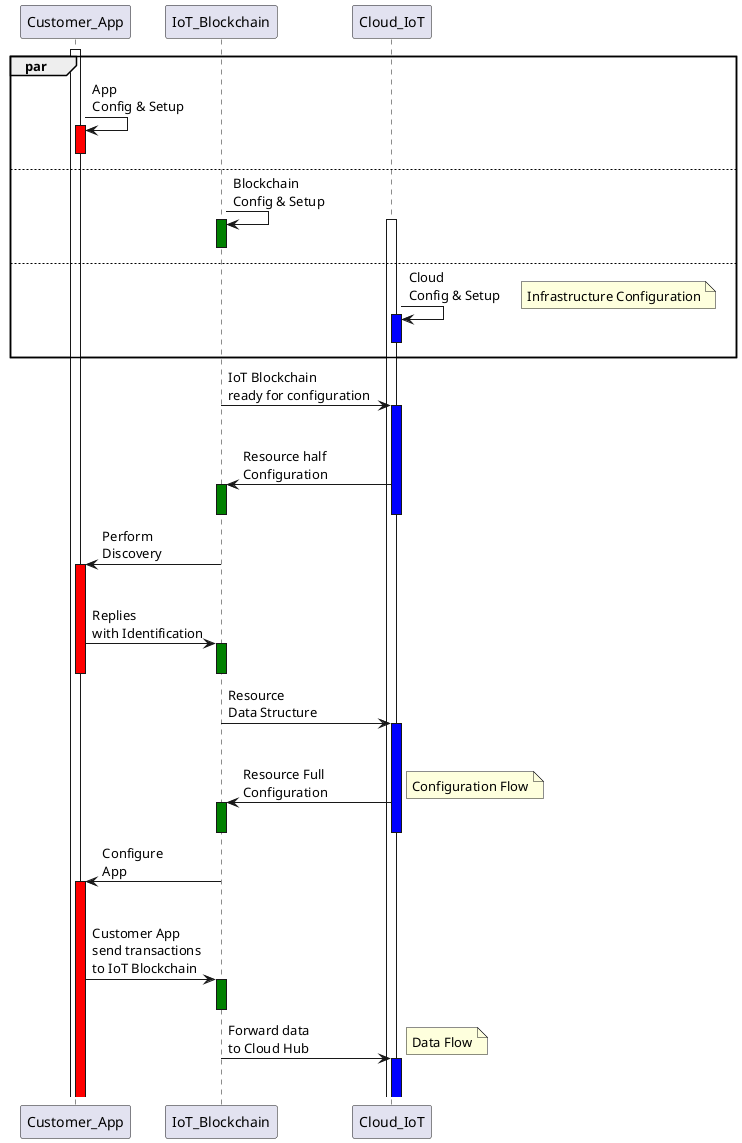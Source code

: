 @startuml

participant Customer_App
participant IoT_Blockchain
participant Cloud_IoT

autoactivate on 
par
	activate Customer_App
    Customer_App -> Customer_App ++ #Red: App \nConfig & Setup
	deactivate Customer_App
    else
    
	IoT_Blockchain -> IoT_Blockchain ++ #Green : Blockchain \nConfig & Setup
	deactivate IoT_Blockchain
    else
    activate Cloud_IoT
    Cloud_IoT -> Cloud_IoT ++ #Blue: Cloud \nConfig & Setup
    note right : Infrastructure Configuration
    deactivate Cloud_IoT

end

	
	IoT_Blockchain -> Cloud_IoT #Blue: IoT Blockchain \nready for configuration
	deactivate IoT_Blockchain
    
    
    Cloud_IoT -> IoT_Blockchain #Green: Resource half \nConfiguration
  	deactivate IoT_Blockchain
    deactivate Cloud_IoT
    
    IoT_Blockchain -> Customer_App #Red: Perform \nDiscovery
	deactivate IoT_Blockchain
    
    Customer_App -> IoT_Blockchain #Green: Replies \nwith Identification
	deactivate IoT_Blockchain
    deactivate Customer_App
    
    IoT_Blockchain -> Cloud_IoT #Blue: Resource \nData Structure
 	deactivate IoT_Blockchain
    
    
    Cloud_IoT -> IoT_Blockchain #Green: Resource Full \nConfiguration
    deactivate IoT_Blockchain
    deactivate Cloud_IoT
    note right : Configuration Flow
   
   
    IoT_Blockchain -> Customer_App #Red: Configure \nApp
	deactivate IoT_Blockchain
    
	
    Customer_App -> IoT_Blockchain #Green: Customer App \nsend transactions \nto IoT Blockchain
 	deactivate IoT_Blockchain
    
    IoT_Blockchain -> Cloud_IoT #Blue: Forward data \nto Cloud Hub
	deactivate IoT_Blockchain
    note right : Data Flow
@enduml
